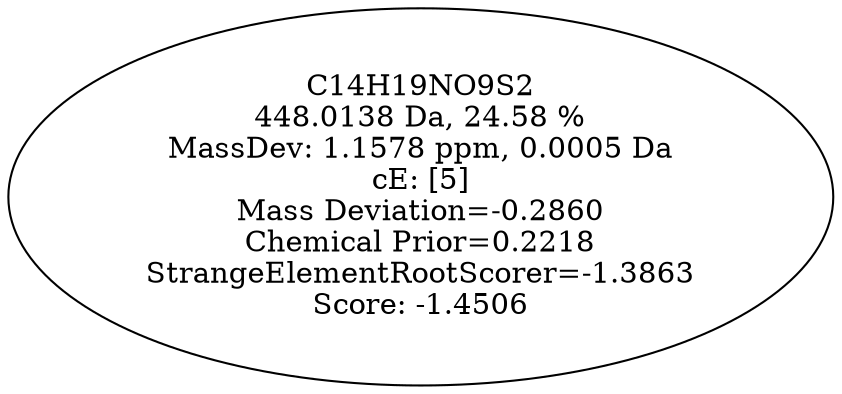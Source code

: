strict digraph {
v1 [label="C14H19NO9S2\n448.0138 Da, 24.58 %\nMassDev: 1.1578 ppm, 0.0005 Da\ncE: [5]\nMass Deviation=-0.2860\nChemical Prior=0.2218\nStrangeElementRootScorer=-1.3863\nScore: -1.4506"];
}